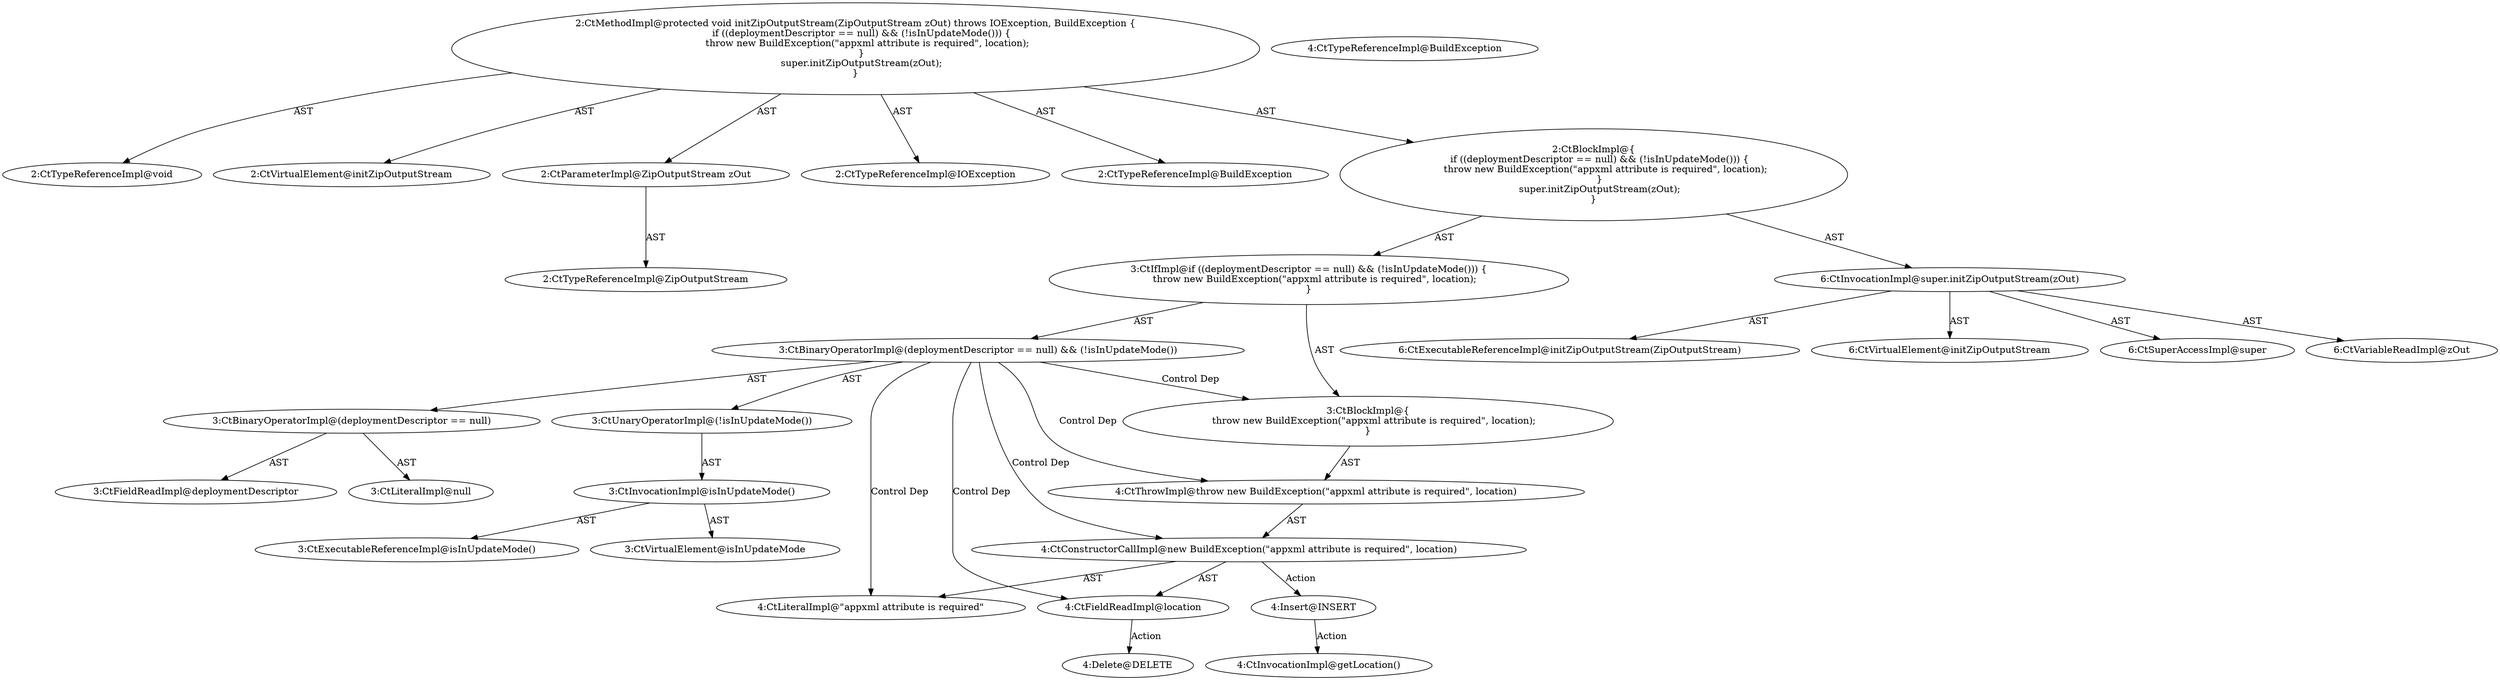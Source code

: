 digraph "initZipOutputStream#?,ZipOutputStream" {
0 [label="2:CtTypeReferenceImpl@void" shape=ellipse]
1 [label="2:CtVirtualElement@initZipOutputStream" shape=ellipse]
2 [label="2:CtParameterImpl@ZipOutputStream zOut" shape=ellipse]
3 [label="2:CtTypeReferenceImpl@ZipOutputStream" shape=ellipse]
4 [label="2:CtTypeReferenceImpl@IOException" shape=ellipse]
5 [label="2:CtTypeReferenceImpl@BuildException" shape=ellipse]
6 [label="3:CtFieldReadImpl@deploymentDescriptor" shape=ellipse]
7 [label="3:CtLiteralImpl@null" shape=ellipse]
8 [label="3:CtBinaryOperatorImpl@(deploymentDescriptor == null)" shape=ellipse]
9 [label="3:CtExecutableReferenceImpl@isInUpdateMode()" shape=ellipse]
10 [label="3:CtVirtualElement@isInUpdateMode" shape=ellipse]
11 [label="3:CtInvocationImpl@isInUpdateMode()" shape=ellipse]
12 [label="3:CtUnaryOperatorImpl@(!isInUpdateMode())" shape=ellipse]
13 [label="3:CtBinaryOperatorImpl@(deploymentDescriptor == null) && (!isInUpdateMode())" shape=ellipse]
14 [label="4:CtTypeReferenceImpl@BuildException" shape=ellipse]
15 [label="4:CtLiteralImpl@\"appxml attribute is required\"" shape=ellipse]
16 [label="4:CtFieldReadImpl@location" shape=ellipse]
17 [label="4:CtConstructorCallImpl@new BuildException(\"appxml attribute is required\", location)" shape=ellipse]
18 [label="4:CtThrowImpl@throw new BuildException(\"appxml attribute is required\", location)" shape=ellipse]
19 [label="3:CtBlockImpl@\{
    throw new BuildException(\"appxml attribute is required\", location);
\}" shape=ellipse]
20 [label="3:CtIfImpl@if ((deploymentDescriptor == null) && (!isInUpdateMode())) \{
    throw new BuildException(\"appxml attribute is required\", location);
\}" shape=ellipse]
21 [label="6:CtExecutableReferenceImpl@initZipOutputStream(ZipOutputStream)" shape=ellipse]
22 [label="6:CtVirtualElement@initZipOutputStream" shape=ellipse]
23 [label="6:CtSuperAccessImpl@super" shape=ellipse]
24 [label="6:CtVariableReadImpl@zOut" shape=ellipse]
25 [label="6:CtInvocationImpl@super.initZipOutputStream(zOut)" shape=ellipse]
26 [label="2:CtBlockImpl@\{
    if ((deploymentDescriptor == null) && (!isInUpdateMode())) \{
        throw new BuildException(\"appxml attribute is required\", location);
    \}
    super.initZipOutputStream(zOut);
\}" shape=ellipse]
27 [label="2:CtMethodImpl@protected void initZipOutputStream(ZipOutputStream zOut) throws IOException, BuildException \{
    if ((deploymentDescriptor == null) && (!isInUpdateMode())) \{
        throw new BuildException(\"appxml attribute is required\", location);
    \}
    super.initZipOutputStream(zOut);
\}" shape=ellipse]
28 [label="4:Delete@DELETE" shape=ellipse]
29 [label="4:Insert@INSERT" shape=ellipse]
30 [label="4:CtInvocationImpl@getLocation()" shape=ellipse]
2 -> 3 [label="AST"];
8 -> 6 [label="AST"];
8 -> 7 [label="AST"];
11 -> 10 [label="AST"];
11 -> 9 [label="AST"];
12 -> 11 [label="AST"];
13 -> 8 [label="AST"];
13 -> 12 [label="AST"];
13 -> 19 [label="Control Dep"];
13 -> 18 [label="Control Dep"];
13 -> 17 [label="Control Dep"];
13 -> 15 [label="Control Dep"];
13 -> 16 [label="Control Dep"];
16 -> 28 [label="Action"];
17 -> 15 [label="AST"];
17 -> 16 [label="AST"];
17 -> 29 [label="Action"];
18 -> 17 [label="AST"];
19 -> 18 [label="AST"];
20 -> 13 [label="AST"];
20 -> 19 [label="AST"];
25 -> 22 [label="AST"];
25 -> 23 [label="AST"];
25 -> 21 [label="AST"];
25 -> 24 [label="AST"];
26 -> 20 [label="AST"];
26 -> 25 [label="AST"];
27 -> 1 [label="AST"];
27 -> 0 [label="AST"];
27 -> 2 [label="AST"];
27 -> 4 [label="AST"];
27 -> 5 [label="AST"];
27 -> 26 [label="AST"];
29 -> 30 [label="Action"];
}